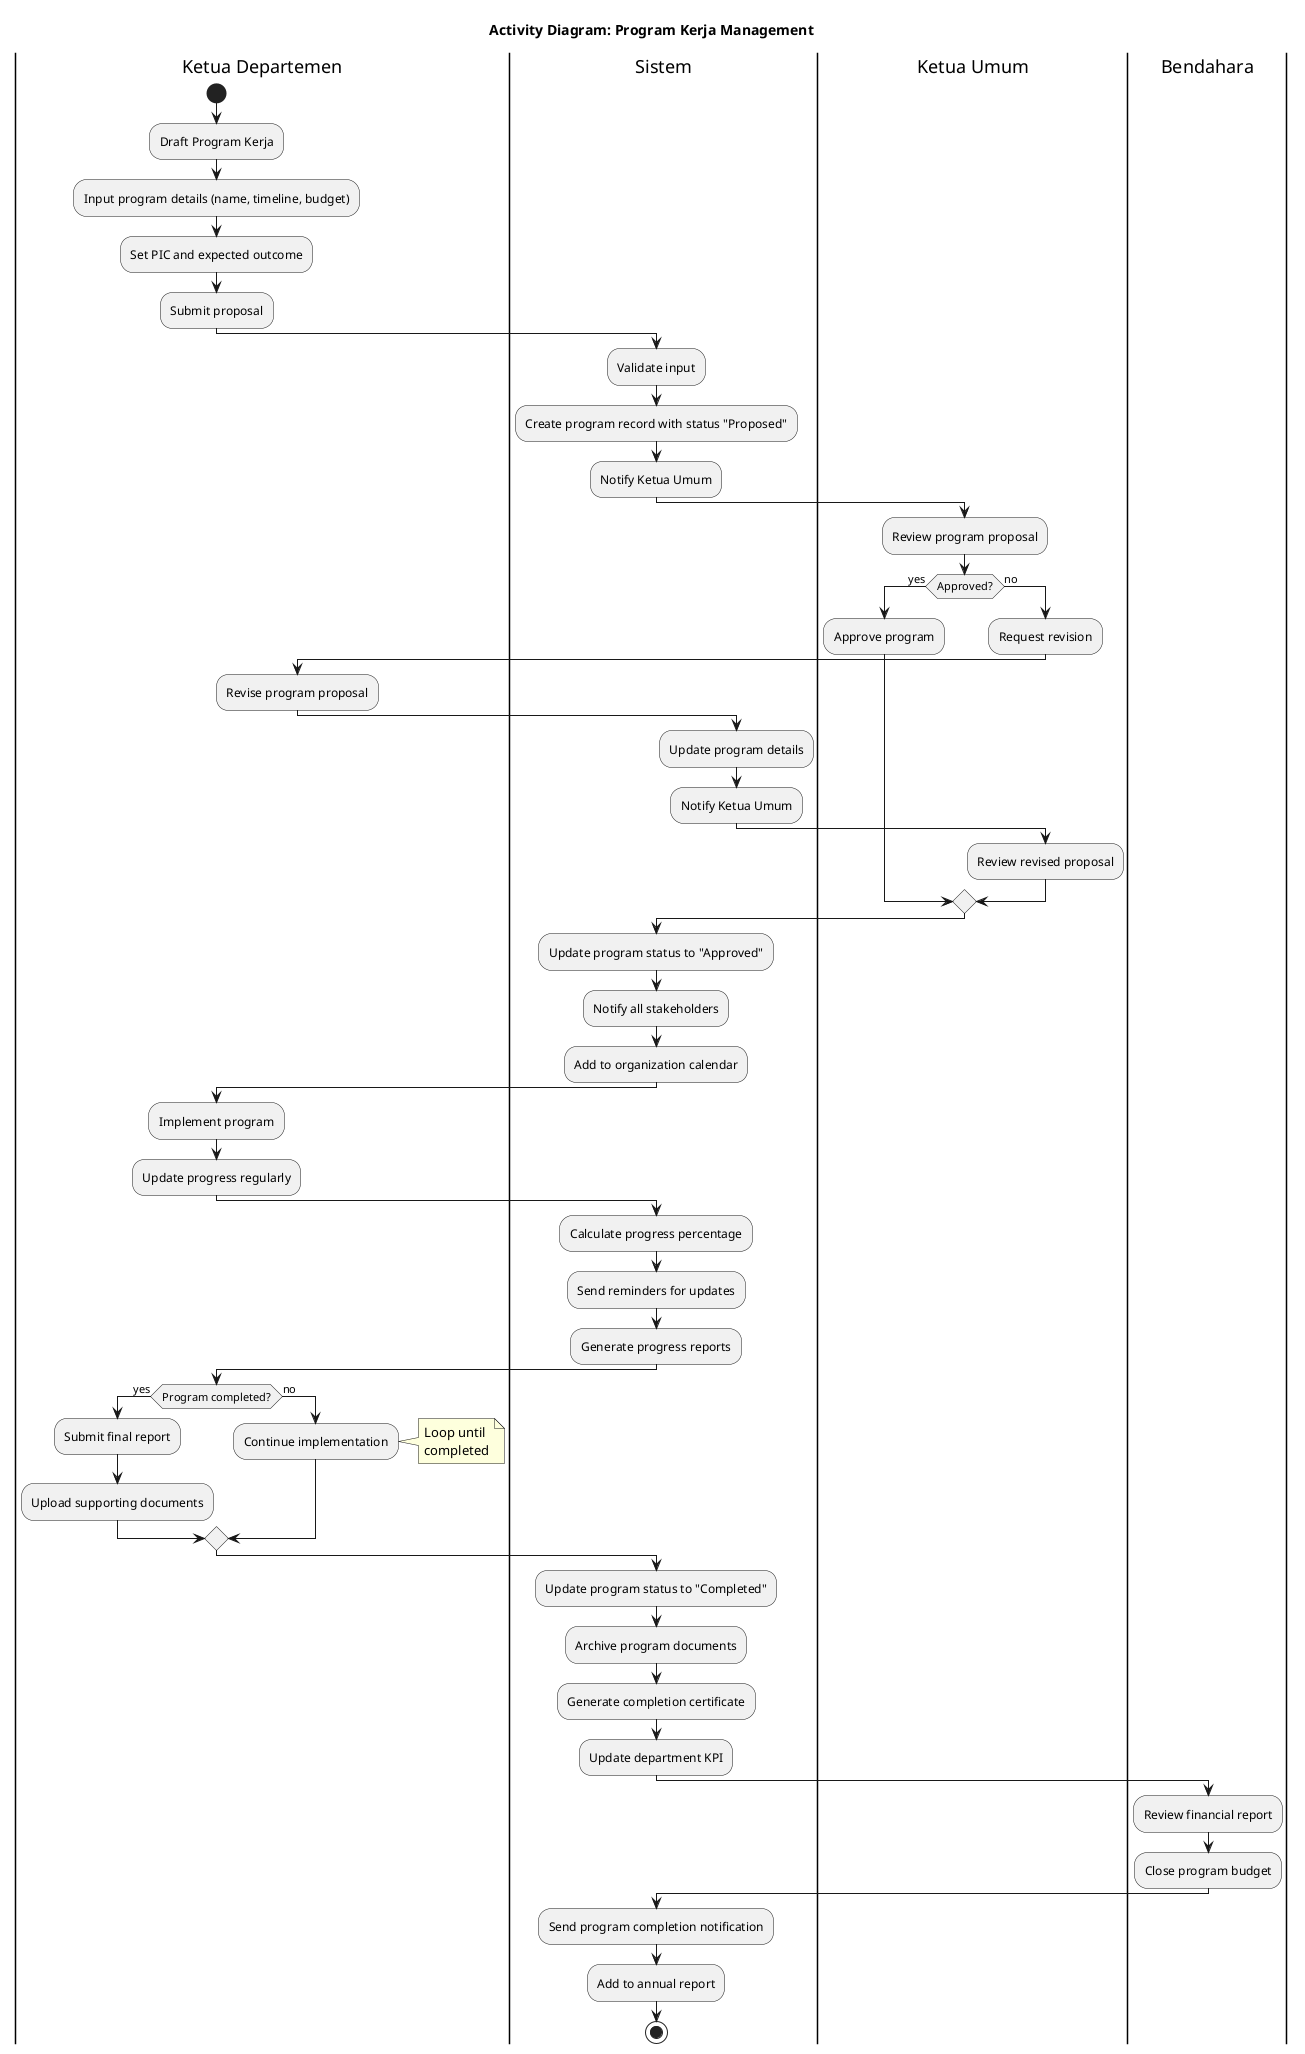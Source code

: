 ```plantuml
@startuml IKA_SMADA_Pangkep_Activity_Diagram_Program_Kerja

title Activity Diagram: Program Kerja Management

|Ketua Departemen|
start
:Draft Program Kerja;
:Input program details (name, timeline, budget);
:Set PIC and expected outcome;
:Submit proposal;

|Sistem|
:Validate input;
:Create program record with status "Proposed";
:Notify Ketua Umum;

|Ketua Umum|
:Review program proposal;
if (Approved?) then (yes)
  :Approve program;
else (no)
  :Request revision;
  |Ketua Departemen|
  :Revise program proposal;
  |Sistem|
  :Update program details;
  :Notify Ketua Umum;
  |Ketua Umum|
  :Review revised proposal;
endif

|Sistem|
:Update program status to "Approved";
:Notify all stakeholders;
:Add to organization calendar;

|Ketua Departemen|
:Implement program;
:Update progress regularly;

|Sistem|
:Calculate progress percentage;
:Send reminders for updates;
:Generate progress reports;

|Ketua Departemen|
if (Program completed?) then (yes)
  :Submit final report;
  :Upload supporting documents;
else (no)
  :Continue implementation;
  note right
    Loop until 
    completed
  end note
endif

|Sistem|
:Update program status to "Completed";
:Archive program documents;
:Generate completion certificate;
:Update department KPI;

|Bendahara|
:Review financial report;
:Close program budget;

|Sistem|
:Send program completion notification;
:Add to annual report;

stop

@enduml
```